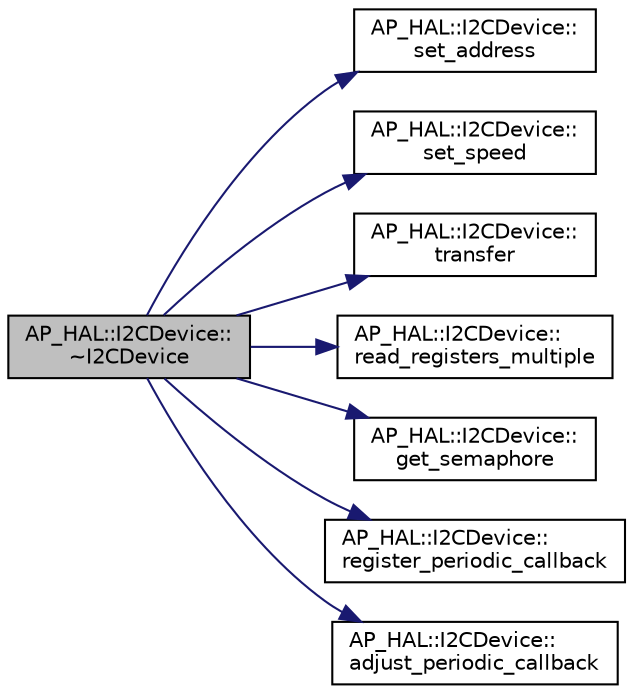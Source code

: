 digraph "AP_HAL::I2CDevice::~I2CDevice"
{
 // INTERACTIVE_SVG=YES
  edge [fontname="Helvetica",fontsize="10",labelfontname="Helvetica",labelfontsize="10"];
  node [fontname="Helvetica",fontsize="10",shape=record];
  rankdir="LR";
  Node1 [label="AP_HAL::I2CDevice::\l~I2CDevice",height=0.2,width=0.4,color="black", fillcolor="grey75", style="filled", fontcolor="black"];
  Node1 -> Node2 [color="midnightblue",fontsize="10",style="solid",fontname="Helvetica"];
  Node2 [label="AP_HAL::I2CDevice::\lset_address",height=0.2,width=0.4,color="black", fillcolor="white", style="filled",URL="$classAP__HAL_1_1I2CDevice.html#ae0815b718f33aca463af862f3b95474d"];
  Node1 -> Node3 [color="midnightblue",fontsize="10",style="solid",fontname="Helvetica"];
  Node3 [label="AP_HAL::I2CDevice::\lset_speed",height=0.2,width=0.4,color="black", fillcolor="white", style="filled",URL="$classAP__HAL_1_1I2CDevice.html#a5032d0314ba3a6beac8a79cb10da1b6d"];
  Node1 -> Node4 [color="midnightblue",fontsize="10",style="solid",fontname="Helvetica"];
  Node4 [label="AP_HAL::I2CDevice::\ltransfer",height=0.2,width=0.4,color="black", fillcolor="white", style="filled",URL="$classAP__HAL_1_1I2CDevice.html#a2e581ddc9b02eb73ad2fdf488fe8dc86"];
  Node1 -> Node5 [color="midnightblue",fontsize="10",style="solid",fontname="Helvetica"];
  Node5 [label="AP_HAL::I2CDevice::\lread_registers_multiple",height=0.2,width=0.4,color="black", fillcolor="white", style="filled",URL="$classAP__HAL_1_1I2CDevice.html#a5045331ed35b41445ca69658ecc7acef"];
  Node1 -> Node6 [color="midnightblue",fontsize="10",style="solid",fontname="Helvetica"];
  Node6 [label="AP_HAL::I2CDevice::\lget_semaphore",height=0.2,width=0.4,color="black", fillcolor="white", style="filled",URL="$classAP__HAL_1_1I2CDevice.html#aecaa17329f98d50d437e53507b1e5c77"];
  Node1 -> Node7 [color="midnightblue",fontsize="10",style="solid",fontname="Helvetica"];
  Node7 [label="AP_HAL::I2CDevice::\lregister_periodic_callback",height=0.2,width=0.4,color="black", fillcolor="white", style="filled",URL="$classAP__HAL_1_1I2CDevice.html#a5d6a208d57d47068884af3a4fb90f1a2"];
  Node1 -> Node8 [color="midnightblue",fontsize="10",style="solid",fontname="Helvetica"];
  Node8 [label="AP_HAL::I2CDevice::\ladjust_periodic_callback",height=0.2,width=0.4,color="black", fillcolor="white", style="filled",URL="$classAP__HAL_1_1I2CDevice.html#a01e05c85f58ad2100ac23d94619bea13"];
}
